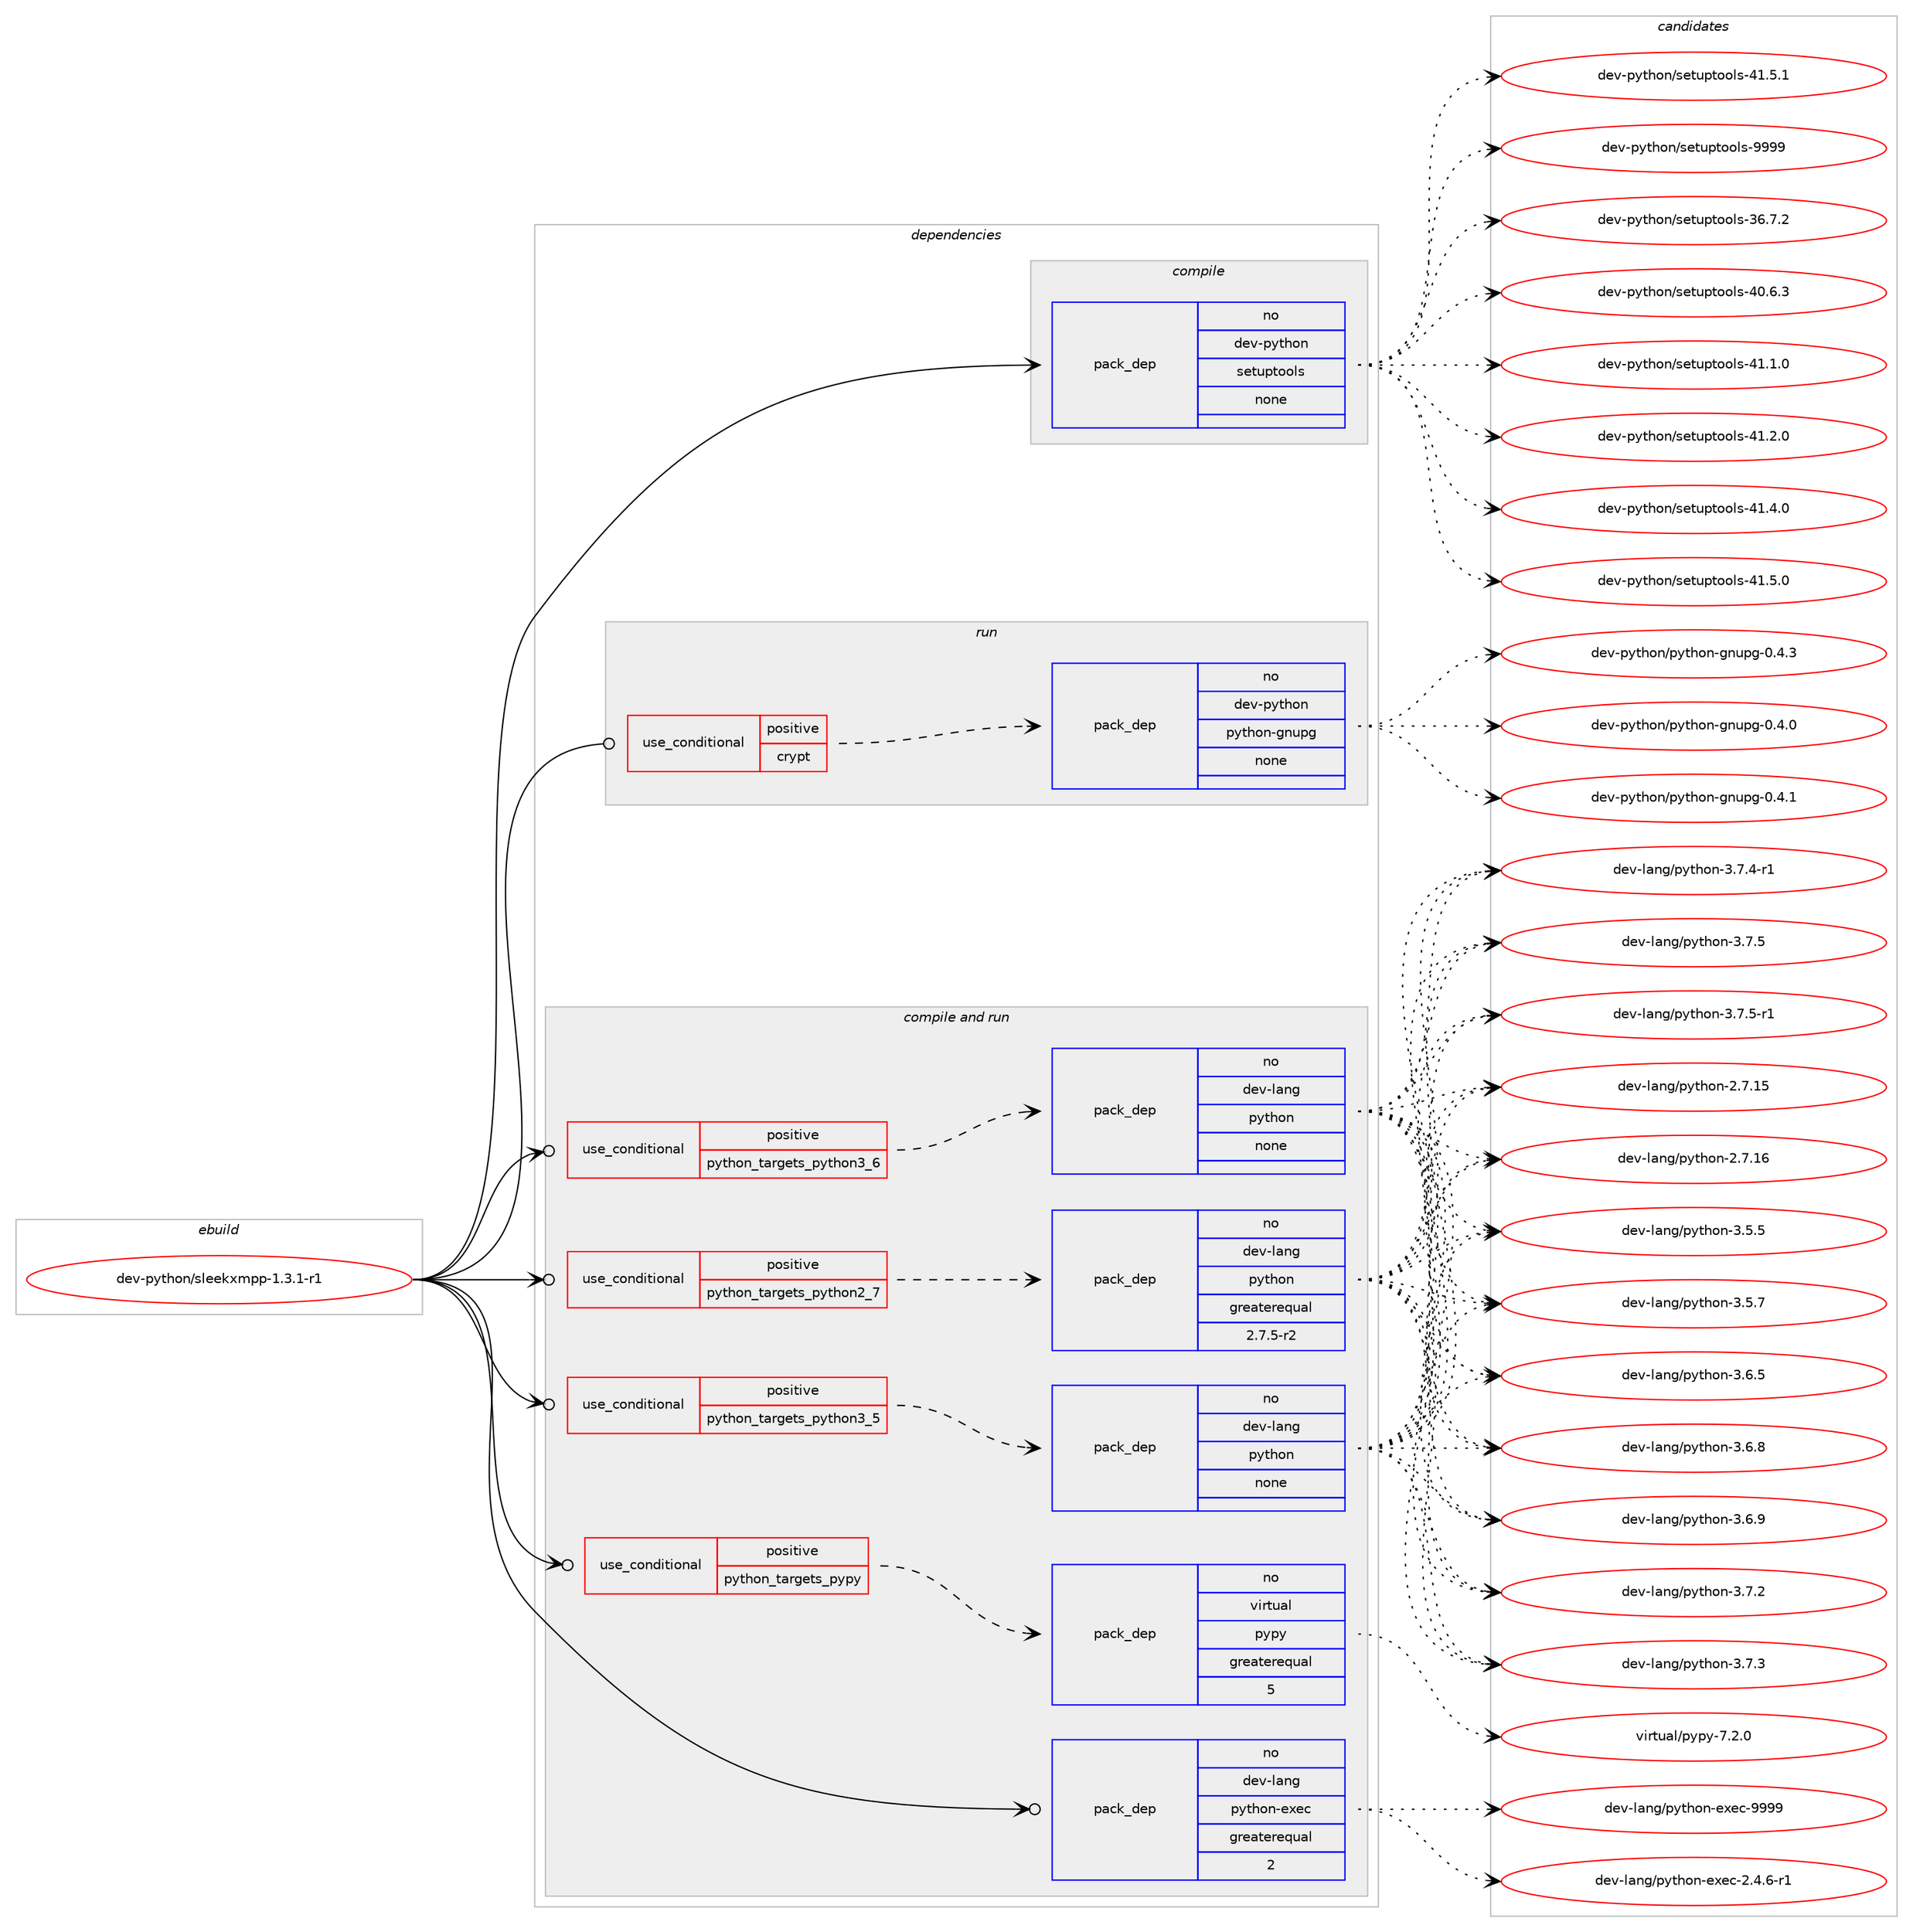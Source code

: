 digraph prolog {

# *************
# Graph options
# *************

newrank=true;
concentrate=true;
compound=true;
graph [rankdir=LR,fontname=Helvetica,fontsize=10,ranksep=1.5];#, ranksep=2.5, nodesep=0.2];
edge  [arrowhead=vee];
node  [fontname=Helvetica,fontsize=10];

# **********
# The ebuild
# **********

subgraph cluster_leftcol {
color=gray;
rank=same;
label=<<i>ebuild</i>>;
id [label="dev-python/sleekxmpp-1.3.1-r1", color=red, width=4, href="../dev-python/sleekxmpp-1.3.1-r1.svg"];
}

# ****************
# The dependencies
# ****************

subgraph cluster_midcol {
color=gray;
label=<<i>dependencies</i>>;
subgraph cluster_compile {
fillcolor="#eeeeee";
style=filled;
label=<<i>compile</i>>;
subgraph pack476149 {
dependency637476 [label=<<TABLE BORDER="0" CELLBORDER="1" CELLSPACING="0" CELLPADDING="4" WIDTH="220"><TR><TD ROWSPAN="6" CELLPADDING="30">pack_dep</TD></TR><TR><TD WIDTH="110">no</TD></TR><TR><TD>dev-python</TD></TR><TR><TD>setuptools</TD></TR><TR><TD>none</TD></TR><TR><TD></TD></TR></TABLE>>, shape=none, color=blue];
}
id:e -> dependency637476:w [weight=20,style="solid",arrowhead="vee"];
}
subgraph cluster_compileandrun {
fillcolor="#eeeeee";
style=filled;
label=<<i>compile and run</i>>;
subgraph cond149446 {
dependency637477 [label=<<TABLE BORDER="0" CELLBORDER="1" CELLSPACING="0" CELLPADDING="4"><TR><TD ROWSPAN="3" CELLPADDING="10">use_conditional</TD></TR><TR><TD>positive</TD></TR><TR><TD>python_targets_pypy</TD></TR></TABLE>>, shape=none, color=red];
subgraph pack476150 {
dependency637478 [label=<<TABLE BORDER="0" CELLBORDER="1" CELLSPACING="0" CELLPADDING="4" WIDTH="220"><TR><TD ROWSPAN="6" CELLPADDING="30">pack_dep</TD></TR><TR><TD WIDTH="110">no</TD></TR><TR><TD>virtual</TD></TR><TR><TD>pypy</TD></TR><TR><TD>greaterequal</TD></TR><TR><TD>5</TD></TR></TABLE>>, shape=none, color=blue];
}
dependency637477:e -> dependency637478:w [weight=20,style="dashed",arrowhead="vee"];
}
id:e -> dependency637477:w [weight=20,style="solid",arrowhead="odotvee"];
subgraph cond149447 {
dependency637479 [label=<<TABLE BORDER="0" CELLBORDER="1" CELLSPACING="0" CELLPADDING="4"><TR><TD ROWSPAN="3" CELLPADDING="10">use_conditional</TD></TR><TR><TD>positive</TD></TR><TR><TD>python_targets_python2_7</TD></TR></TABLE>>, shape=none, color=red];
subgraph pack476151 {
dependency637480 [label=<<TABLE BORDER="0" CELLBORDER="1" CELLSPACING="0" CELLPADDING="4" WIDTH="220"><TR><TD ROWSPAN="6" CELLPADDING="30">pack_dep</TD></TR><TR><TD WIDTH="110">no</TD></TR><TR><TD>dev-lang</TD></TR><TR><TD>python</TD></TR><TR><TD>greaterequal</TD></TR><TR><TD>2.7.5-r2</TD></TR></TABLE>>, shape=none, color=blue];
}
dependency637479:e -> dependency637480:w [weight=20,style="dashed",arrowhead="vee"];
}
id:e -> dependency637479:w [weight=20,style="solid",arrowhead="odotvee"];
subgraph cond149448 {
dependency637481 [label=<<TABLE BORDER="0" CELLBORDER="1" CELLSPACING="0" CELLPADDING="4"><TR><TD ROWSPAN="3" CELLPADDING="10">use_conditional</TD></TR><TR><TD>positive</TD></TR><TR><TD>python_targets_python3_5</TD></TR></TABLE>>, shape=none, color=red];
subgraph pack476152 {
dependency637482 [label=<<TABLE BORDER="0" CELLBORDER="1" CELLSPACING="0" CELLPADDING="4" WIDTH="220"><TR><TD ROWSPAN="6" CELLPADDING="30">pack_dep</TD></TR><TR><TD WIDTH="110">no</TD></TR><TR><TD>dev-lang</TD></TR><TR><TD>python</TD></TR><TR><TD>none</TD></TR><TR><TD></TD></TR></TABLE>>, shape=none, color=blue];
}
dependency637481:e -> dependency637482:w [weight=20,style="dashed",arrowhead="vee"];
}
id:e -> dependency637481:w [weight=20,style="solid",arrowhead="odotvee"];
subgraph cond149449 {
dependency637483 [label=<<TABLE BORDER="0" CELLBORDER="1" CELLSPACING="0" CELLPADDING="4"><TR><TD ROWSPAN="3" CELLPADDING="10">use_conditional</TD></TR><TR><TD>positive</TD></TR><TR><TD>python_targets_python3_6</TD></TR></TABLE>>, shape=none, color=red];
subgraph pack476153 {
dependency637484 [label=<<TABLE BORDER="0" CELLBORDER="1" CELLSPACING="0" CELLPADDING="4" WIDTH="220"><TR><TD ROWSPAN="6" CELLPADDING="30">pack_dep</TD></TR><TR><TD WIDTH="110">no</TD></TR><TR><TD>dev-lang</TD></TR><TR><TD>python</TD></TR><TR><TD>none</TD></TR><TR><TD></TD></TR></TABLE>>, shape=none, color=blue];
}
dependency637483:e -> dependency637484:w [weight=20,style="dashed",arrowhead="vee"];
}
id:e -> dependency637483:w [weight=20,style="solid",arrowhead="odotvee"];
subgraph pack476154 {
dependency637485 [label=<<TABLE BORDER="0" CELLBORDER="1" CELLSPACING="0" CELLPADDING="4" WIDTH="220"><TR><TD ROWSPAN="6" CELLPADDING="30">pack_dep</TD></TR><TR><TD WIDTH="110">no</TD></TR><TR><TD>dev-lang</TD></TR><TR><TD>python-exec</TD></TR><TR><TD>greaterequal</TD></TR><TR><TD>2</TD></TR></TABLE>>, shape=none, color=blue];
}
id:e -> dependency637485:w [weight=20,style="solid",arrowhead="odotvee"];
}
subgraph cluster_run {
fillcolor="#eeeeee";
style=filled;
label=<<i>run</i>>;
subgraph cond149450 {
dependency637486 [label=<<TABLE BORDER="0" CELLBORDER="1" CELLSPACING="0" CELLPADDING="4"><TR><TD ROWSPAN="3" CELLPADDING="10">use_conditional</TD></TR><TR><TD>positive</TD></TR><TR><TD>crypt</TD></TR></TABLE>>, shape=none, color=red];
subgraph pack476155 {
dependency637487 [label=<<TABLE BORDER="0" CELLBORDER="1" CELLSPACING="0" CELLPADDING="4" WIDTH="220"><TR><TD ROWSPAN="6" CELLPADDING="30">pack_dep</TD></TR><TR><TD WIDTH="110">no</TD></TR><TR><TD>dev-python</TD></TR><TR><TD>python-gnupg</TD></TR><TR><TD>none</TD></TR><TR><TD></TD></TR></TABLE>>, shape=none, color=blue];
}
dependency637486:e -> dependency637487:w [weight=20,style="dashed",arrowhead="vee"];
}
id:e -> dependency637486:w [weight=20,style="solid",arrowhead="odot"];
}
}

# **************
# The candidates
# **************

subgraph cluster_choices {
rank=same;
color=gray;
label=<<i>candidates</i>>;

subgraph choice476149 {
color=black;
nodesep=1;
choice100101118451121211161041111104711510111611711211611111110811545515446554650 [label="dev-python/setuptools-36.7.2", color=red, width=4,href="../dev-python/setuptools-36.7.2.svg"];
choice100101118451121211161041111104711510111611711211611111110811545524846544651 [label="dev-python/setuptools-40.6.3", color=red, width=4,href="../dev-python/setuptools-40.6.3.svg"];
choice100101118451121211161041111104711510111611711211611111110811545524946494648 [label="dev-python/setuptools-41.1.0", color=red, width=4,href="../dev-python/setuptools-41.1.0.svg"];
choice100101118451121211161041111104711510111611711211611111110811545524946504648 [label="dev-python/setuptools-41.2.0", color=red, width=4,href="../dev-python/setuptools-41.2.0.svg"];
choice100101118451121211161041111104711510111611711211611111110811545524946524648 [label="dev-python/setuptools-41.4.0", color=red, width=4,href="../dev-python/setuptools-41.4.0.svg"];
choice100101118451121211161041111104711510111611711211611111110811545524946534648 [label="dev-python/setuptools-41.5.0", color=red, width=4,href="../dev-python/setuptools-41.5.0.svg"];
choice100101118451121211161041111104711510111611711211611111110811545524946534649 [label="dev-python/setuptools-41.5.1", color=red, width=4,href="../dev-python/setuptools-41.5.1.svg"];
choice10010111845112121116104111110471151011161171121161111111081154557575757 [label="dev-python/setuptools-9999", color=red, width=4,href="../dev-python/setuptools-9999.svg"];
dependency637476:e -> choice100101118451121211161041111104711510111611711211611111110811545515446554650:w [style=dotted,weight="100"];
dependency637476:e -> choice100101118451121211161041111104711510111611711211611111110811545524846544651:w [style=dotted,weight="100"];
dependency637476:e -> choice100101118451121211161041111104711510111611711211611111110811545524946494648:w [style=dotted,weight="100"];
dependency637476:e -> choice100101118451121211161041111104711510111611711211611111110811545524946504648:w [style=dotted,weight="100"];
dependency637476:e -> choice100101118451121211161041111104711510111611711211611111110811545524946524648:w [style=dotted,weight="100"];
dependency637476:e -> choice100101118451121211161041111104711510111611711211611111110811545524946534648:w [style=dotted,weight="100"];
dependency637476:e -> choice100101118451121211161041111104711510111611711211611111110811545524946534649:w [style=dotted,weight="100"];
dependency637476:e -> choice10010111845112121116104111110471151011161171121161111111081154557575757:w [style=dotted,weight="100"];
}
subgraph choice476150 {
color=black;
nodesep=1;
choice1181051141161179710847112121112121455546504648 [label="virtual/pypy-7.2.0", color=red, width=4,href="../virtual/pypy-7.2.0.svg"];
dependency637478:e -> choice1181051141161179710847112121112121455546504648:w [style=dotted,weight="100"];
}
subgraph choice476151 {
color=black;
nodesep=1;
choice10010111845108971101034711212111610411111045504655464953 [label="dev-lang/python-2.7.15", color=red, width=4,href="../dev-lang/python-2.7.15.svg"];
choice10010111845108971101034711212111610411111045504655464954 [label="dev-lang/python-2.7.16", color=red, width=4,href="../dev-lang/python-2.7.16.svg"];
choice100101118451089711010347112121116104111110455146534653 [label="dev-lang/python-3.5.5", color=red, width=4,href="../dev-lang/python-3.5.5.svg"];
choice100101118451089711010347112121116104111110455146534655 [label="dev-lang/python-3.5.7", color=red, width=4,href="../dev-lang/python-3.5.7.svg"];
choice100101118451089711010347112121116104111110455146544653 [label="dev-lang/python-3.6.5", color=red, width=4,href="../dev-lang/python-3.6.5.svg"];
choice100101118451089711010347112121116104111110455146544656 [label="dev-lang/python-3.6.8", color=red, width=4,href="../dev-lang/python-3.6.8.svg"];
choice100101118451089711010347112121116104111110455146544657 [label="dev-lang/python-3.6.9", color=red, width=4,href="../dev-lang/python-3.6.9.svg"];
choice100101118451089711010347112121116104111110455146554650 [label="dev-lang/python-3.7.2", color=red, width=4,href="../dev-lang/python-3.7.2.svg"];
choice100101118451089711010347112121116104111110455146554651 [label="dev-lang/python-3.7.3", color=red, width=4,href="../dev-lang/python-3.7.3.svg"];
choice1001011184510897110103471121211161041111104551465546524511449 [label="dev-lang/python-3.7.4-r1", color=red, width=4,href="../dev-lang/python-3.7.4-r1.svg"];
choice100101118451089711010347112121116104111110455146554653 [label="dev-lang/python-3.7.5", color=red, width=4,href="../dev-lang/python-3.7.5.svg"];
choice1001011184510897110103471121211161041111104551465546534511449 [label="dev-lang/python-3.7.5-r1", color=red, width=4,href="../dev-lang/python-3.7.5-r1.svg"];
dependency637480:e -> choice10010111845108971101034711212111610411111045504655464953:w [style=dotted,weight="100"];
dependency637480:e -> choice10010111845108971101034711212111610411111045504655464954:w [style=dotted,weight="100"];
dependency637480:e -> choice100101118451089711010347112121116104111110455146534653:w [style=dotted,weight="100"];
dependency637480:e -> choice100101118451089711010347112121116104111110455146534655:w [style=dotted,weight="100"];
dependency637480:e -> choice100101118451089711010347112121116104111110455146544653:w [style=dotted,weight="100"];
dependency637480:e -> choice100101118451089711010347112121116104111110455146544656:w [style=dotted,weight="100"];
dependency637480:e -> choice100101118451089711010347112121116104111110455146544657:w [style=dotted,weight="100"];
dependency637480:e -> choice100101118451089711010347112121116104111110455146554650:w [style=dotted,weight="100"];
dependency637480:e -> choice100101118451089711010347112121116104111110455146554651:w [style=dotted,weight="100"];
dependency637480:e -> choice1001011184510897110103471121211161041111104551465546524511449:w [style=dotted,weight="100"];
dependency637480:e -> choice100101118451089711010347112121116104111110455146554653:w [style=dotted,weight="100"];
dependency637480:e -> choice1001011184510897110103471121211161041111104551465546534511449:w [style=dotted,weight="100"];
}
subgraph choice476152 {
color=black;
nodesep=1;
choice10010111845108971101034711212111610411111045504655464953 [label="dev-lang/python-2.7.15", color=red, width=4,href="../dev-lang/python-2.7.15.svg"];
choice10010111845108971101034711212111610411111045504655464954 [label="dev-lang/python-2.7.16", color=red, width=4,href="../dev-lang/python-2.7.16.svg"];
choice100101118451089711010347112121116104111110455146534653 [label="dev-lang/python-3.5.5", color=red, width=4,href="../dev-lang/python-3.5.5.svg"];
choice100101118451089711010347112121116104111110455146534655 [label="dev-lang/python-3.5.7", color=red, width=4,href="../dev-lang/python-3.5.7.svg"];
choice100101118451089711010347112121116104111110455146544653 [label="dev-lang/python-3.6.5", color=red, width=4,href="../dev-lang/python-3.6.5.svg"];
choice100101118451089711010347112121116104111110455146544656 [label="dev-lang/python-3.6.8", color=red, width=4,href="../dev-lang/python-3.6.8.svg"];
choice100101118451089711010347112121116104111110455146544657 [label="dev-lang/python-3.6.9", color=red, width=4,href="../dev-lang/python-3.6.9.svg"];
choice100101118451089711010347112121116104111110455146554650 [label="dev-lang/python-3.7.2", color=red, width=4,href="../dev-lang/python-3.7.2.svg"];
choice100101118451089711010347112121116104111110455146554651 [label="dev-lang/python-3.7.3", color=red, width=4,href="../dev-lang/python-3.7.3.svg"];
choice1001011184510897110103471121211161041111104551465546524511449 [label="dev-lang/python-3.7.4-r1", color=red, width=4,href="../dev-lang/python-3.7.4-r1.svg"];
choice100101118451089711010347112121116104111110455146554653 [label="dev-lang/python-3.7.5", color=red, width=4,href="../dev-lang/python-3.7.5.svg"];
choice1001011184510897110103471121211161041111104551465546534511449 [label="dev-lang/python-3.7.5-r1", color=red, width=4,href="../dev-lang/python-3.7.5-r1.svg"];
dependency637482:e -> choice10010111845108971101034711212111610411111045504655464953:w [style=dotted,weight="100"];
dependency637482:e -> choice10010111845108971101034711212111610411111045504655464954:w [style=dotted,weight="100"];
dependency637482:e -> choice100101118451089711010347112121116104111110455146534653:w [style=dotted,weight="100"];
dependency637482:e -> choice100101118451089711010347112121116104111110455146534655:w [style=dotted,weight="100"];
dependency637482:e -> choice100101118451089711010347112121116104111110455146544653:w [style=dotted,weight="100"];
dependency637482:e -> choice100101118451089711010347112121116104111110455146544656:w [style=dotted,weight="100"];
dependency637482:e -> choice100101118451089711010347112121116104111110455146544657:w [style=dotted,weight="100"];
dependency637482:e -> choice100101118451089711010347112121116104111110455146554650:w [style=dotted,weight="100"];
dependency637482:e -> choice100101118451089711010347112121116104111110455146554651:w [style=dotted,weight="100"];
dependency637482:e -> choice1001011184510897110103471121211161041111104551465546524511449:w [style=dotted,weight="100"];
dependency637482:e -> choice100101118451089711010347112121116104111110455146554653:w [style=dotted,weight="100"];
dependency637482:e -> choice1001011184510897110103471121211161041111104551465546534511449:w [style=dotted,weight="100"];
}
subgraph choice476153 {
color=black;
nodesep=1;
choice10010111845108971101034711212111610411111045504655464953 [label="dev-lang/python-2.7.15", color=red, width=4,href="../dev-lang/python-2.7.15.svg"];
choice10010111845108971101034711212111610411111045504655464954 [label="dev-lang/python-2.7.16", color=red, width=4,href="../dev-lang/python-2.7.16.svg"];
choice100101118451089711010347112121116104111110455146534653 [label="dev-lang/python-3.5.5", color=red, width=4,href="../dev-lang/python-3.5.5.svg"];
choice100101118451089711010347112121116104111110455146534655 [label="dev-lang/python-3.5.7", color=red, width=4,href="../dev-lang/python-3.5.7.svg"];
choice100101118451089711010347112121116104111110455146544653 [label="dev-lang/python-3.6.5", color=red, width=4,href="../dev-lang/python-3.6.5.svg"];
choice100101118451089711010347112121116104111110455146544656 [label="dev-lang/python-3.6.8", color=red, width=4,href="../dev-lang/python-3.6.8.svg"];
choice100101118451089711010347112121116104111110455146544657 [label="dev-lang/python-3.6.9", color=red, width=4,href="../dev-lang/python-3.6.9.svg"];
choice100101118451089711010347112121116104111110455146554650 [label="dev-lang/python-3.7.2", color=red, width=4,href="../dev-lang/python-3.7.2.svg"];
choice100101118451089711010347112121116104111110455146554651 [label="dev-lang/python-3.7.3", color=red, width=4,href="../dev-lang/python-3.7.3.svg"];
choice1001011184510897110103471121211161041111104551465546524511449 [label="dev-lang/python-3.7.4-r1", color=red, width=4,href="../dev-lang/python-3.7.4-r1.svg"];
choice100101118451089711010347112121116104111110455146554653 [label="dev-lang/python-3.7.5", color=red, width=4,href="../dev-lang/python-3.7.5.svg"];
choice1001011184510897110103471121211161041111104551465546534511449 [label="dev-lang/python-3.7.5-r1", color=red, width=4,href="../dev-lang/python-3.7.5-r1.svg"];
dependency637484:e -> choice10010111845108971101034711212111610411111045504655464953:w [style=dotted,weight="100"];
dependency637484:e -> choice10010111845108971101034711212111610411111045504655464954:w [style=dotted,weight="100"];
dependency637484:e -> choice100101118451089711010347112121116104111110455146534653:w [style=dotted,weight="100"];
dependency637484:e -> choice100101118451089711010347112121116104111110455146534655:w [style=dotted,weight="100"];
dependency637484:e -> choice100101118451089711010347112121116104111110455146544653:w [style=dotted,weight="100"];
dependency637484:e -> choice100101118451089711010347112121116104111110455146544656:w [style=dotted,weight="100"];
dependency637484:e -> choice100101118451089711010347112121116104111110455146544657:w [style=dotted,weight="100"];
dependency637484:e -> choice100101118451089711010347112121116104111110455146554650:w [style=dotted,weight="100"];
dependency637484:e -> choice100101118451089711010347112121116104111110455146554651:w [style=dotted,weight="100"];
dependency637484:e -> choice1001011184510897110103471121211161041111104551465546524511449:w [style=dotted,weight="100"];
dependency637484:e -> choice100101118451089711010347112121116104111110455146554653:w [style=dotted,weight="100"];
dependency637484:e -> choice1001011184510897110103471121211161041111104551465546534511449:w [style=dotted,weight="100"];
}
subgraph choice476154 {
color=black;
nodesep=1;
choice10010111845108971101034711212111610411111045101120101994550465246544511449 [label="dev-lang/python-exec-2.4.6-r1", color=red, width=4,href="../dev-lang/python-exec-2.4.6-r1.svg"];
choice10010111845108971101034711212111610411111045101120101994557575757 [label="dev-lang/python-exec-9999", color=red, width=4,href="../dev-lang/python-exec-9999.svg"];
dependency637485:e -> choice10010111845108971101034711212111610411111045101120101994550465246544511449:w [style=dotted,weight="100"];
dependency637485:e -> choice10010111845108971101034711212111610411111045101120101994557575757:w [style=dotted,weight="100"];
}
subgraph choice476155 {
color=black;
nodesep=1;
choice100101118451121211161041111104711212111610411111045103110117112103454846524648 [label="dev-python/python-gnupg-0.4.0", color=red, width=4,href="../dev-python/python-gnupg-0.4.0.svg"];
choice100101118451121211161041111104711212111610411111045103110117112103454846524649 [label="dev-python/python-gnupg-0.4.1", color=red, width=4,href="../dev-python/python-gnupg-0.4.1.svg"];
choice100101118451121211161041111104711212111610411111045103110117112103454846524651 [label="dev-python/python-gnupg-0.4.3", color=red, width=4,href="../dev-python/python-gnupg-0.4.3.svg"];
dependency637487:e -> choice100101118451121211161041111104711212111610411111045103110117112103454846524648:w [style=dotted,weight="100"];
dependency637487:e -> choice100101118451121211161041111104711212111610411111045103110117112103454846524649:w [style=dotted,weight="100"];
dependency637487:e -> choice100101118451121211161041111104711212111610411111045103110117112103454846524651:w [style=dotted,weight="100"];
}
}

}
